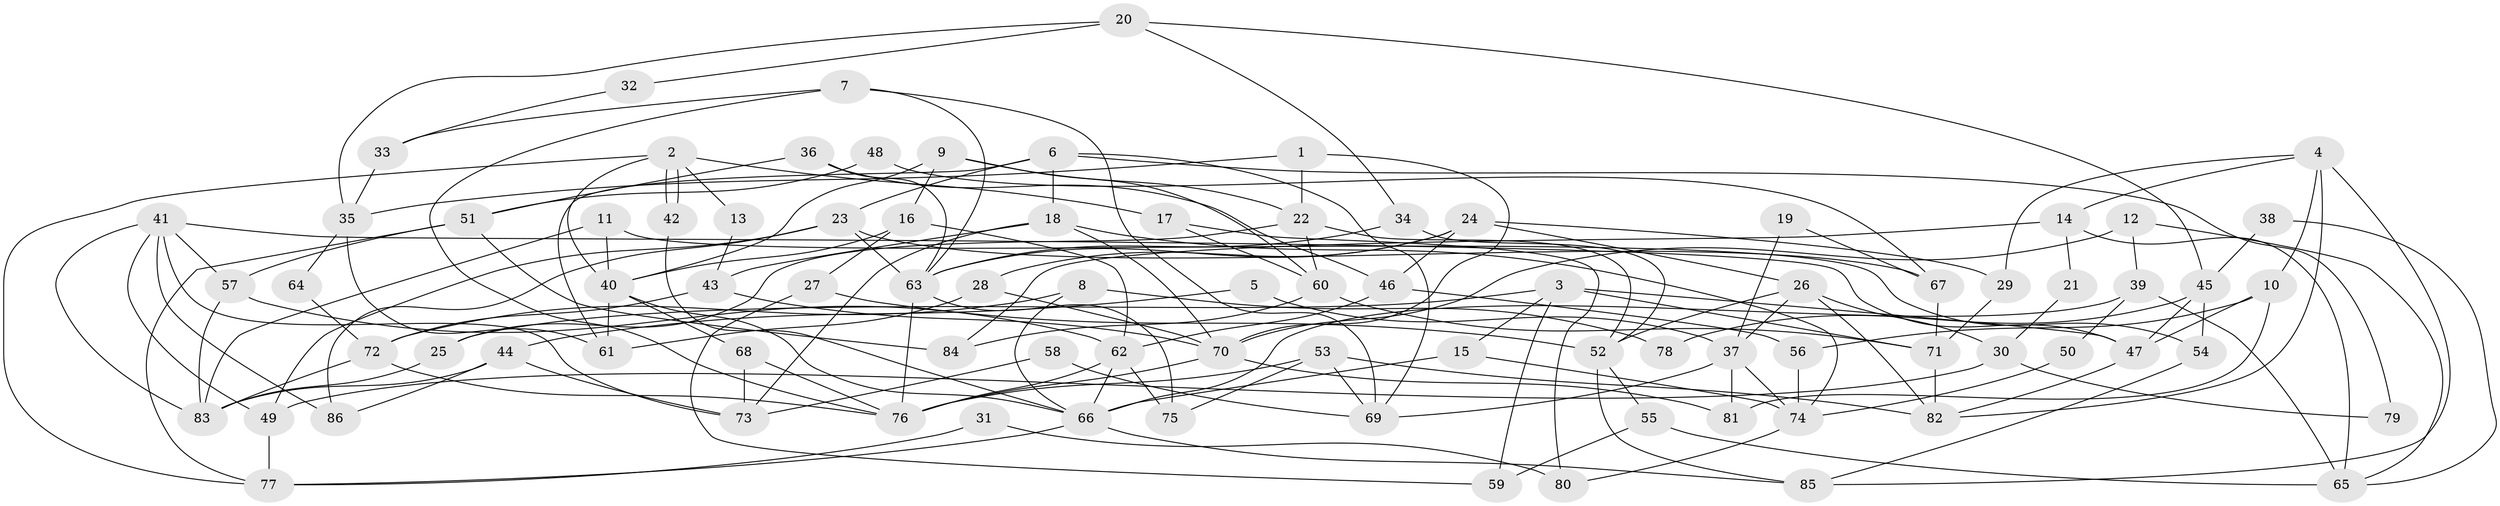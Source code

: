 // Generated by graph-tools (version 1.1) at 2025/26/03/09/25 03:26:19]
// undirected, 86 vertices, 172 edges
graph export_dot {
graph [start="1"]
  node [color=gray90,style=filled];
  1;
  2;
  3;
  4;
  5;
  6;
  7;
  8;
  9;
  10;
  11;
  12;
  13;
  14;
  15;
  16;
  17;
  18;
  19;
  20;
  21;
  22;
  23;
  24;
  25;
  26;
  27;
  28;
  29;
  30;
  31;
  32;
  33;
  34;
  35;
  36;
  37;
  38;
  39;
  40;
  41;
  42;
  43;
  44;
  45;
  46;
  47;
  48;
  49;
  50;
  51;
  52;
  53;
  54;
  55;
  56;
  57;
  58;
  59;
  60;
  61;
  62;
  63;
  64;
  65;
  66;
  67;
  68;
  69;
  70;
  71;
  72;
  73;
  74;
  75;
  76;
  77;
  78;
  79;
  80;
  81;
  82;
  83;
  84;
  85;
  86;
  1 -- 70;
  1 -- 35;
  1 -- 22;
  2 -- 42;
  2 -- 42;
  2 -- 40;
  2 -- 13;
  2 -- 17;
  2 -- 77;
  3 -- 47;
  3 -- 15;
  3 -- 25;
  3 -- 59;
  3 -- 71;
  4 -- 82;
  4 -- 29;
  4 -- 10;
  4 -- 14;
  4 -- 85;
  5 -- 44;
  5 -- 37;
  6 -- 18;
  6 -- 69;
  6 -- 23;
  6 -- 61;
  6 -- 79;
  7 -- 63;
  7 -- 76;
  7 -- 33;
  7 -- 69;
  8 -- 66;
  8 -- 72;
  8 -- 78;
  9 -- 22;
  9 -- 40;
  9 -- 16;
  9 -- 60;
  10 -- 47;
  10 -- 56;
  10 -- 81;
  11 -- 83;
  11 -- 40;
  11 -- 54;
  12 -- 39;
  12 -- 70;
  12 -- 65;
  13 -- 43;
  14 -- 84;
  14 -- 21;
  14 -- 65;
  15 -- 66;
  15 -- 74;
  16 -- 62;
  16 -- 27;
  16 -- 40;
  17 -- 60;
  17 -- 80;
  18 -- 73;
  18 -- 43;
  18 -- 70;
  18 -- 74;
  19 -- 67;
  19 -- 37;
  20 -- 45;
  20 -- 34;
  20 -- 32;
  20 -- 35;
  21 -- 30;
  22 -- 52;
  22 -- 25;
  22 -- 60;
  23 -- 63;
  23 -- 49;
  23 -- 67;
  23 -- 86;
  24 -- 63;
  24 -- 26;
  24 -- 28;
  24 -- 29;
  24 -- 46;
  25 -- 83;
  26 -- 52;
  26 -- 37;
  26 -- 30;
  26 -- 82;
  27 -- 59;
  27 -- 52;
  28 -- 70;
  28 -- 61;
  29 -- 71;
  30 -- 49;
  30 -- 79;
  31 -- 80;
  31 -- 77;
  32 -- 33;
  33 -- 35;
  34 -- 52;
  34 -- 63;
  35 -- 61;
  35 -- 64;
  36 -- 46;
  36 -- 51;
  36 -- 63;
  37 -- 74;
  37 -- 69;
  37 -- 81;
  38 -- 65;
  38 -- 45;
  39 -- 65;
  39 -- 66;
  39 -- 50;
  40 -- 61;
  40 -- 66;
  40 -- 68;
  41 -- 73;
  41 -- 57;
  41 -- 47;
  41 -- 49;
  41 -- 83;
  41 -- 86;
  42 -- 66;
  43 -- 70;
  43 -- 72;
  44 -- 86;
  44 -- 83;
  44 -- 73;
  45 -- 54;
  45 -- 47;
  45 -- 78;
  46 -- 62;
  46 -- 56;
  47 -- 82;
  48 -- 51;
  48 -- 67;
  49 -- 77;
  50 -- 74;
  51 -- 57;
  51 -- 77;
  51 -- 84;
  52 -- 85;
  52 -- 55;
  53 -- 76;
  53 -- 82;
  53 -- 69;
  53 -- 75;
  54 -- 85;
  55 -- 65;
  55 -- 59;
  56 -- 74;
  57 -- 62;
  57 -- 83;
  58 -- 73;
  58 -- 69;
  60 -- 71;
  60 -- 84;
  62 -- 66;
  62 -- 76;
  62 -- 75;
  63 -- 75;
  63 -- 76;
  64 -- 72;
  66 -- 77;
  66 -- 85;
  67 -- 71;
  68 -- 76;
  68 -- 73;
  70 -- 81;
  70 -- 76;
  71 -- 82;
  72 -- 76;
  72 -- 83;
  74 -- 80;
}
